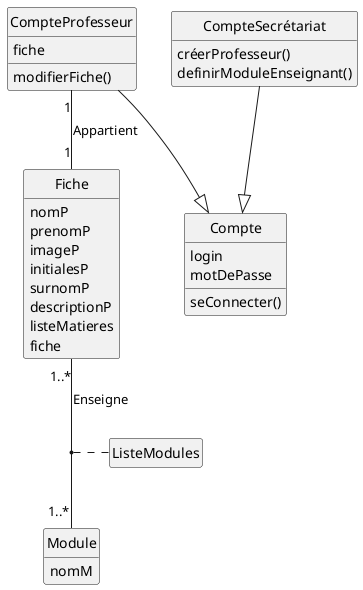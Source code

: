 @startuml ClassesProbables
'--------------------------------
' Parametres pour le dessin
'--------------------------------
hide circle
hide empty members
hide empty methods
'--------------------------------


'--------------------------------
'Partie serveur 
'--------------------------------
class Fiche 
{
  nomP
  prenomP
  imageP
  initialesP
  surnomP
  descriptionP
  listeMatieres
  fiche

}




class Module
{
    nomM
}




class Compte
{
    login 
    motDePasse
    

    seConnecter()
}

class CompteProfesseur
{
   fiche

   modifierFiche()
}

class CompteSecrétariat
{
   créerProfesseur()
   definirModuleEnseignant()
}




CompteProfesseur --|> Compte
CompteSecrétariat --|> Compte



Fiche "1..*"--"1..*" Module : Enseigne
CompteProfesseur "1" -- "1" Fiche : Appartient


(Fiche, Module) . ListeModules


'---------------------------------
 

@enduml